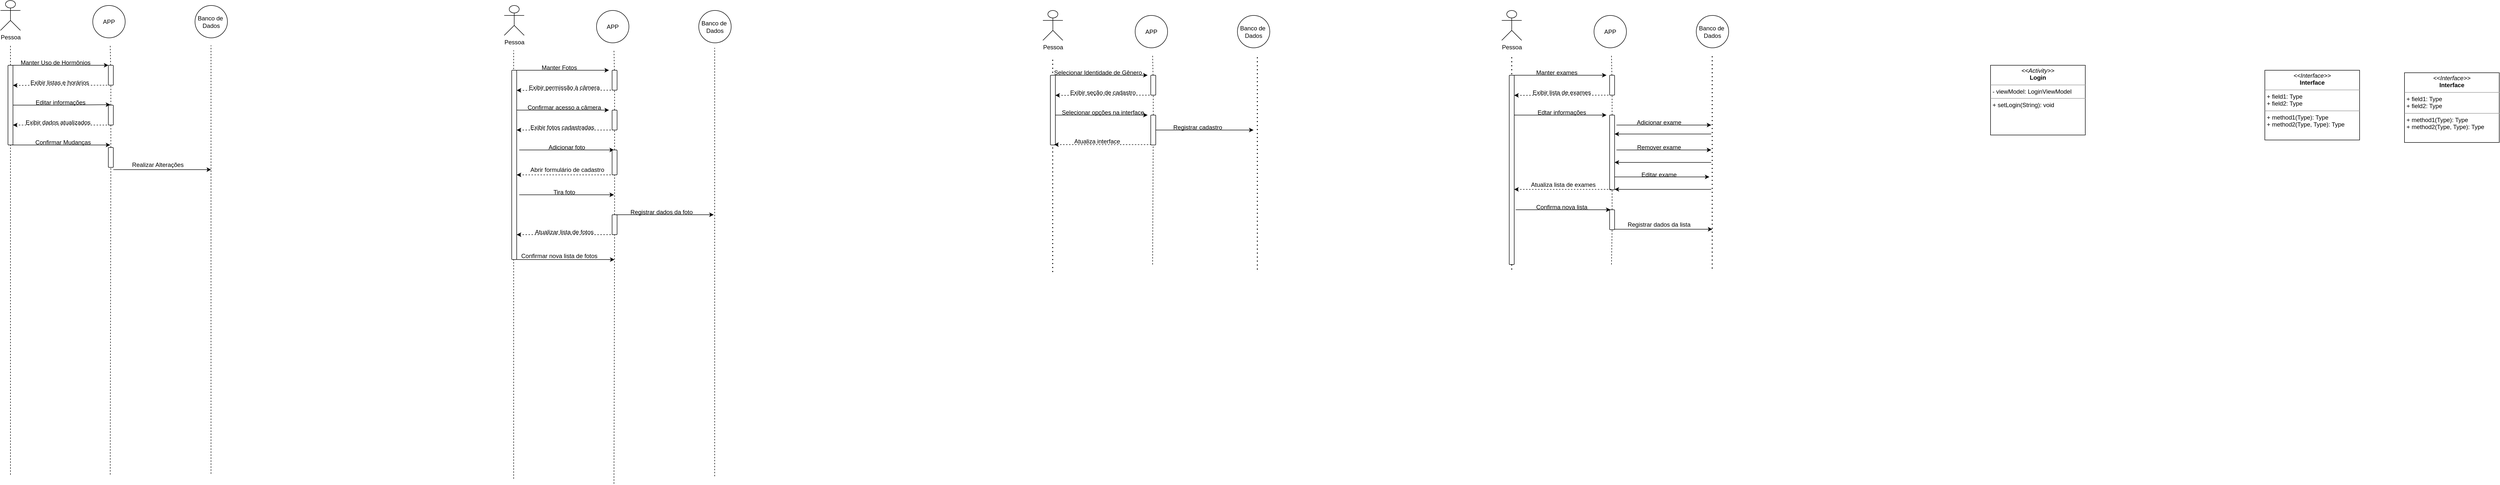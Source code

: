 <mxfile version="21.7.2" type="github">
  <diagram name="Página-1" id="1u-UmRTqGDYkcr2TJV2P">
    <mxGraphModel dx="733" dy="392" grid="1" gridSize="10" guides="1" tooltips="1" connect="1" arrows="1" fold="1" page="1" pageScale="1" pageWidth="827" pageHeight="1169" math="0" shadow="0">
      <root>
        <mxCell id="0" />
        <mxCell id="1" parent="0" />
        <mxCell id="N3yQRkPHNpVTn9U7hS1r-117" value="" style="endArrow=none;dashed=1;html=1;dashPattern=1 3;strokeWidth=2;rounded=0;" parent="1" edge="1">
          <mxGeometry width="50" height="50" relative="1" as="geometry">
            <mxPoint x="3130" y="580" as="sourcePoint" />
            <mxPoint x="3130" y="150" as="targetPoint" />
          </mxGeometry>
        </mxCell>
        <mxCell id="N3yQRkPHNpVTn9U7hS1r-83" value="" style="endArrow=none;dashed=1;html=1;dashPattern=1 3;strokeWidth=2;rounded=0;" parent="1" edge="1">
          <mxGeometry width="50" height="50" relative="1" as="geometry">
            <mxPoint x="2209.62" y="585" as="sourcePoint" />
            <mxPoint x="2209.62" y="155" as="targetPoint" />
          </mxGeometry>
        </mxCell>
        <mxCell id="50nayKnGvWx3A8Aim5Tb-1" value="Pessoa&lt;br&gt;" style="shape=umlActor;verticalLabelPosition=bottom;verticalAlign=top;html=1;outlineConnect=0;" parent="1" vertex="1">
          <mxGeometry x="100" y="40" width="40" height="60" as="geometry" />
        </mxCell>
        <mxCell id="50nayKnGvWx3A8Aim5Tb-2" value="" style="endArrow=none;html=1;rounded=0;dashed=1;" parent="1" source="50nayKnGvWx3A8Aim5Tb-10" edge="1">
          <mxGeometry width="50" height="50" relative="1" as="geometry">
            <mxPoint x="130" y="991.667" as="sourcePoint" />
            <mxPoint x="120" y="130" as="targetPoint" />
          </mxGeometry>
        </mxCell>
        <mxCell id="50nayKnGvWx3A8Aim5Tb-6" value="APP" style="ellipse;whiteSpace=wrap;html=1;aspect=fixed;" parent="1" vertex="1">
          <mxGeometry x="285" y="50" width="65" height="65" as="geometry" />
        </mxCell>
        <mxCell id="50nayKnGvWx3A8Aim5Tb-7" value="" style="endArrow=none;html=1;rounded=0;dashed=1;" parent="1" source="50nayKnGvWx3A8Aim5Tb-17" edge="1">
          <mxGeometry width="50" height="50" relative="1" as="geometry">
            <mxPoint x="320" y="991.667" as="sourcePoint" />
            <mxPoint x="320" y="130" as="targetPoint" />
          </mxGeometry>
        </mxCell>
        <mxCell id="50nayKnGvWx3A8Aim5Tb-8" value="" style="endArrow=classic;html=1;rounded=0;strokeWidth=1;entryX=0;entryY=0;entryDx=0;entryDy=0;" parent="1" target="50nayKnGvWx3A8Aim5Tb-17" edge="1">
          <mxGeometry width="50" height="50" relative="1" as="geometry">
            <mxPoint x="125" y="170" as="sourcePoint" />
            <mxPoint x="310" y="170" as="targetPoint" />
          </mxGeometry>
        </mxCell>
        <mxCell id="50nayKnGvWx3A8Aim5Tb-16" value="" style="edgeStyle=orthogonalEdgeStyle;rounded=0;orthogonalLoop=1;jettySize=auto;html=1;strokeColor=default;strokeWidth=1;exitX=1;exitY=0.5;exitDx=0;exitDy=0;" parent="1" source="50nayKnGvWx3A8Aim5Tb-10" edge="1">
          <mxGeometry relative="1" as="geometry">
            <mxPoint x="110" y="248.95" as="sourcePoint" />
            <mxPoint x="320" y="249" as="targetPoint" />
          </mxGeometry>
        </mxCell>
        <mxCell id="50nayKnGvWx3A8Aim5Tb-9" value="&lt;font style=&quot;font-size: 12px;&quot;&gt;Manter Uso de Hormônios&lt;/font&gt;" style="text;html=1;align=center;verticalAlign=middle;resizable=0;points=[];autosize=1;strokeColor=none;fillColor=none;strokeWidth=2;perimeterSpacing=20;rounded=0;" parent="1" vertex="1">
          <mxGeometry x="130" y="150" width="160" height="30" as="geometry" />
        </mxCell>
        <mxCell id="50nayKnGvWx3A8Aim5Tb-11" value="" style="endArrow=none;html=1;rounded=0;dashed=1;" parent="1" target="50nayKnGvWx3A8Aim5Tb-10" edge="1">
          <mxGeometry width="50" height="50" relative="1" as="geometry">
            <mxPoint x="120" y="250" as="sourcePoint" />
            <mxPoint x="120" y="130" as="targetPoint" />
          </mxGeometry>
        </mxCell>
        <mxCell id="50nayKnGvWx3A8Aim5Tb-10" value="" style="rounded=1;whiteSpace=wrap;html=1;" parent="1" vertex="1">
          <mxGeometry x="115" y="170" width="10" height="160" as="geometry" />
        </mxCell>
        <mxCell id="50nayKnGvWx3A8Aim5Tb-18" value="" style="endArrow=none;html=1;rounded=0;dashed=1;" parent="1" source="NWq00n8EmG-2OFzhJ13h-8" target="50nayKnGvWx3A8Aim5Tb-17" edge="1">
          <mxGeometry width="50" height="50" relative="1" as="geometry">
            <mxPoint x="318.75" y="991.667" as="sourcePoint" />
            <mxPoint x="323.75" y="130" as="targetPoint" />
          </mxGeometry>
        </mxCell>
        <mxCell id="50nayKnGvWx3A8Aim5Tb-17" value="" style="rounded=1;whiteSpace=wrap;html=1;" parent="1" vertex="1">
          <mxGeometry x="316.25" y="170" width="10" height="40" as="geometry" />
        </mxCell>
        <mxCell id="50nayKnGvWx3A8Aim5Tb-20" value="" style="endArrow=classic;html=1;rounded=0;entryX=1.033;entryY=0.856;entryDx=0;entryDy=0;entryPerimeter=0;dashed=1;strokeWidth=1;" parent="1" edge="1">
          <mxGeometry width="50" height="50" relative="1" as="geometry">
            <mxPoint x="320" y="210" as="sourcePoint" />
            <mxPoint x="125.0" y="210.36" as="targetPoint" />
          </mxGeometry>
        </mxCell>
        <mxCell id="50nayKnGvWx3A8Aim5Tb-21" value="&lt;font style=&quot;font-size: 12px;&quot;&gt;Exibir listas e horários&amp;nbsp;&lt;/font&gt;" style="text;html=1;align=center;verticalAlign=middle;resizable=0;points=[];autosize=1;strokeColor=none;fillColor=none;strokeWidth=4;" parent="1" vertex="1">
          <mxGeometry x="150" y="190" width="140" height="30" as="geometry" />
        </mxCell>
        <mxCell id="50nayKnGvWx3A8Aim5Tb-25" value="" style="endArrow=none;html=1;rounded=0;dashed=1;" parent="1" edge="1">
          <mxGeometry width="50" height="50" relative="1" as="geometry">
            <mxPoint x="120" y="992" as="sourcePoint" />
            <mxPoint x="120" y="330" as="targetPoint" />
          </mxGeometry>
        </mxCell>
        <mxCell id="50nayKnGvWx3A8Aim5Tb-26" value="&lt;font style=&quot;font-size: 12px;&quot;&gt;Editar informações&lt;/font&gt;" style="text;html=1;align=center;verticalAlign=middle;resizable=0;points=[];autosize=1;strokeColor=none;fillColor=none;strokeWidth=1;" parent="1" vertex="1">
          <mxGeometry x="160" y="230" width="120" height="30" as="geometry" />
        </mxCell>
        <mxCell id="NWq00n8EmG-2OFzhJ13h-1" value="" style="edgeStyle=orthogonalEdgeStyle;rounded=0;orthogonalLoop=1;jettySize=auto;html=1;strokeColor=default;strokeWidth=1;" parent="1" edge="1">
          <mxGeometry relative="1" as="geometry">
            <mxPoint x="326.25" y="379.47" as="sourcePoint" />
            <mxPoint x="522.25" y="379.47" as="targetPoint" />
          </mxGeometry>
        </mxCell>
        <mxCell id="NWq00n8EmG-2OFzhJ13h-2" value="Realizar Alterações" style="text;html=1;align=center;verticalAlign=middle;resizable=0;points=[];autosize=1;strokeColor=none;fillColor=none;" parent="1" vertex="1">
          <mxGeometry x="350" y="355" width="130" height="30" as="geometry" />
        </mxCell>
        <mxCell id="NWq00n8EmG-2OFzhJ13h-3" value="" style="endArrow=classic;html=1;rounded=0;dashed=1;strokeWidth=1;entryX=1;entryY=0.5;entryDx=0;entryDy=0;" parent="1" edge="1">
          <mxGeometry width="50" height="50" relative="1" as="geometry">
            <mxPoint x="319.67" y="290" as="sourcePoint" />
            <mxPoint x="125" y="290" as="targetPoint" />
          </mxGeometry>
        </mxCell>
        <mxCell id="NWq00n8EmG-2OFzhJ13h-4" value="Exibir dados atualizados" style="text;html=1;align=center;verticalAlign=middle;resizable=0;points=[];autosize=1;strokeColor=none;fillColor=none;" parent="1" vertex="1">
          <mxGeometry x="140" y="270" width="150" height="30" as="geometry" />
        </mxCell>
        <mxCell id="NWq00n8EmG-2OFzhJ13h-5" value="" style="edgeStyle=orthogonalEdgeStyle;rounded=0;orthogonalLoop=1;jettySize=auto;html=1;strokeColor=default;strokeWidth=1;" parent="1" edge="1">
          <mxGeometry relative="1" as="geometry">
            <mxPoint x="120" y="330" as="sourcePoint" />
            <mxPoint x="320" y="330" as="targetPoint" />
          </mxGeometry>
        </mxCell>
        <mxCell id="NWq00n8EmG-2OFzhJ13h-6" value="Confirmar Mudanças" style="text;html=1;align=center;verticalAlign=middle;resizable=0;points=[];autosize=1;strokeColor=none;fillColor=none;" parent="1" vertex="1">
          <mxGeometry x="160" y="310" width="130" height="30" as="geometry" />
        </mxCell>
        <mxCell id="NWq00n8EmG-2OFzhJ13h-9" value="" style="endArrow=none;html=1;rounded=0;dashed=1;" parent="1" source="NWq00n8EmG-2OFzhJ13h-10" target="NWq00n8EmG-2OFzhJ13h-8" edge="1">
          <mxGeometry width="50" height="50" relative="1" as="geometry">
            <mxPoint x="318.75" y="991.667" as="sourcePoint" />
            <mxPoint x="323.75" y="210" as="targetPoint" />
          </mxGeometry>
        </mxCell>
        <mxCell id="NWq00n8EmG-2OFzhJ13h-8" value="" style="rounded=1;whiteSpace=wrap;html=1;" parent="1" vertex="1">
          <mxGeometry x="316.25" y="250" width="10" height="40" as="geometry" />
        </mxCell>
        <mxCell id="NWq00n8EmG-2OFzhJ13h-11" value="" style="endArrow=none;html=1;rounded=0;dashed=1;" parent="1" target="NWq00n8EmG-2OFzhJ13h-10" edge="1">
          <mxGeometry width="50" height="50" relative="1" as="geometry">
            <mxPoint x="320" y="991.667" as="sourcePoint" />
            <mxPoint x="322" y="290" as="targetPoint" />
          </mxGeometry>
        </mxCell>
        <mxCell id="NWq00n8EmG-2OFzhJ13h-10" value="" style="rounded=1;whiteSpace=wrap;html=1;" parent="1" vertex="1">
          <mxGeometry x="316.25" y="335" width="10" height="40" as="geometry" />
        </mxCell>
        <mxCell id="NWq00n8EmG-2OFzhJ13h-12" value="Banco de&amp;nbsp;&lt;br&gt;Dados" style="ellipse;whiteSpace=wrap;html=1;aspect=fixed;" parent="1" vertex="1">
          <mxGeometry x="490" y="50" width="65" height="65" as="geometry" />
        </mxCell>
        <mxCell id="NWq00n8EmG-2OFzhJ13h-13" value="" style="endArrow=none;html=1;rounded=0;dashed=1;" parent="1" edge="1">
          <mxGeometry width="50" height="50" relative="1" as="geometry">
            <mxPoint x="522.08" y="990" as="sourcePoint" />
            <mxPoint x="522.08" y="130" as="targetPoint" />
          </mxGeometry>
        </mxCell>
        <mxCell id="N3yQRkPHNpVTn9U7hS1r-1" value="Pessoa&lt;br&gt;" style="shape=umlActor;verticalLabelPosition=bottom;verticalAlign=top;html=1;outlineConnect=0;" parent="1" vertex="1">
          <mxGeometry x="1110" y="50" width="40" height="60" as="geometry" />
        </mxCell>
        <mxCell id="N3yQRkPHNpVTn9U7hS1r-2" value="" style="endArrow=none;html=1;rounded=0;dashed=1;" parent="1" edge="1">
          <mxGeometry width="50" height="50" relative="1" as="geometry">
            <mxPoint x="1128.89" y="1000" as="sourcePoint" />
            <mxPoint x="1128.89" y="140" as="targetPoint" />
          </mxGeometry>
        </mxCell>
        <mxCell id="N3yQRkPHNpVTn9U7hS1r-3" value="APP" style="ellipse;whiteSpace=wrap;html=1;aspect=fixed;" parent="1" vertex="1">
          <mxGeometry x="1295" y="60" width="65" height="65" as="geometry" />
        </mxCell>
        <mxCell id="N3yQRkPHNpVTn9U7hS1r-4" value="" style="endArrow=none;html=1;rounded=0;dashed=1;" parent="1" source="N3yQRkPHNpVTn9U7hS1r-11" edge="1">
          <mxGeometry width="50" height="50" relative="1" as="geometry">
            <mxPoint x="1330" y="1001.667" as="sourcePoint" />
            <mxPoint x="1330" y="140" as="targetPoint" />
          </mxGeometry>
        </mxCell>
        <mxCell id="N3yQRkPHNpVTn9U7hS1r-5" value="" style="endArrow=classic;html=1;rounded=0;strokeWidth=1;" parent="1" edge="1">
          <mxGeometry width="50" height="50" relative="1" as="geometry">
            <mxPoint x="1135" y="180" as="sourcePoint" />
            <mxPoint x="1320" y="180" as="targetPoint" />
          </mxGeometry>
        </mxCell>
        <mxCell id="N3yQRkPHNpVTn9U7hS1r-6" value="" style="edgeStyle=orthogonalEdgeStyle;rounded=0;orthogonalLoop=1;jettySize=auto;html=1;strokeColor=default;strokeWidth=1;" parent="1" edge="1">
          <mxGeometry relative="1" as="geometry">
            <mxPoint x="1130" y="260" as="sourcePoint" />
            <mxPoint x="1320" y="260" as="targetPoint" />
          </mxGeometry>
        </mxCell>
        <mxCell id="N3yQRkPHNpVTn9U7hS1r-7" value="&lt;font style=&quot;font-size: 12px;&quot;&gt;Manter Fotos&lt;/font&gt;" style="text;html=1;align=center;verticalAlign=middle;resizable=0;points=[];autosize=1;strokeColor=none;fillColor=none;strokeWidth=2;perimeterSpacing=20;rounded=0;" parent="1" vertex="1">
          <mxGeometry x="1175" y="160" width="90" height="30" as="geometry" />
        </mxCell>
        <mxCell id="N3yQRkPHNpVTn9U7hS1r-8" value="" style="endArrow=none;html=1;rounded=0;dashed=1;" parent="1" target="N3yQRkPHNpVTn9U7hS1r-9" edge="1">
          <mxGeometry width="50" height="50" relative="1" as="geometry">
            <mxPoint x="1130.0" y="260" as="sourcePoint" />
            <mxPoint x="1130" y="140" as="targetPoint" />
          </mxGeometry>
        </mxCell>
        <mxCell id="N3yQRkPHNpVTn9U7hS1r-9" value="" style="rounded=1;whiteSpace=wrap;html=1;" parent="1" vertex="1">
          <mxGeometry x="1125" y="180" width="10" height="380" as="geometry" />
        </mxCell>
        <mxCell id="N3yQRkPHNpVTn9U7hS1r-10" value="" style="endArrow=none;html=1;rounded=0;dashed=1;" parent="1" source="N3yQRkPHNpVTn9U7hS1r-24" target="N3yQRkPHNpVTn9U7hS1r-11" edge="1">
          <mxGeometry width="50" height="50" relative="1" as="geometry">
            <mxPoint x="1328.75" y="1001.667" as="sourcePoint" />
            <mxPoint x="1333.75" y="140" as="targetPoint" />
          </mxGeometry>
        </mxCell>
        <mxCell id="N3yQRkPHNpVTn9U7hS1r-11" value="" style="rounded=1;whiteSpace=wrap;html=1;" parent="1" vertex="1">
          <mxGeometry x="1326.25" y="180" width="10" height="40" as="geometry" />
        </mxCell>
        <mxCell id="N3yQRkPHNpVTn9U7hS1r-12" value="" style="endArrow=classic;html=1;rounded=0;entryX=1.033;entryY=0.856;entryDx=0;entryDy=0;entryPerimeter=0;dashed=1;strokeWidth=1;" parent="1" edge="1">
          <mxGeometry width="50" height="50" relative="1" as="geometry">
            <mxPoint x="1330" y="220" as="sourcePoint" />
            <mxPoint x="1135" y="220.36" as="targetPoint" />
          </mxGeometry>
        </mxCell>
        <mxCell id="N3yQRkPHNpVTn9U7hS1r-13" value="&lt;font style=&quot;font-size: 12px;&quot;&gt;Exibir permissão à câmera&lt;/font&gt;" style="text;html=1;align=center;verticalAlign=middle;resizable=0;points=[];autosize=1;strokeColor=none;fillColor=none;strokeWidth=4;" parent="1" vertex="1">
          <mxGeometry x="1145" y="200" width="170" height="30" as="geometry" />
        </mxCell>
        <mxCell id="N3yQRkPHNpVTn9U7hS1r-16" value="&lt;font style=&quot;font-size: 12px;&quot;&gt;Confirmar acesso a câmera&lt;/font&gt;" style="text;html=1;align=center;verticalAlign=middle;resizable=0;points=[];autosize=1;strokeColor=none;fillColor=none;strokeWidth=1;" parent="1" vertex="1">
          <mxGeometry x="1145" y="240" width="170" height="30" as="geometry" />
        </mxCell>
        <mxCell id="N3yQRkPHNpVTn9U7hS1r-17" value="" style="edgeStyle=orthogonalEdgeStyle;rounded=0;orthogonalLoop=1;jettySize=auto;html=1;strokeColor=default;strokeWidth=1;" parent="1" edge="1">
          <mxGeometry relative="1" as="geometry">
            <mxPoint x="1334" y="470" as="sourcePoint" />
            <mxPoint x="1530" y="470" as="targetPoint" />
          </mxGeometry>
        </mxCell>
        <mxCell id="N3yQRkPHNpVTn9U7hS1r-18" value="Registrar dados da foto" style="text;html=1;align=center;verticalAlign=middle;resizable=0;points=[];autosize=1;strokeColor=none;fillColor=none;" parent="1" vertex="1">
          <mxGeometry x="1350" y="450" width="150" height="30" as="geometry" />
        </mxCell>
        <mxCell id="N3yQRkPHNpVTn9U7hS1r-19" value="" style="endArrow=classic;html=1;rounded=0;dashed=1;strokeWidth=1;entryX=1;entryY=0.5;entryDx=0;entryDy=0;" parent="1" edge="1">
          <mxGeometry width="50" height="50" relative="1" as="geometry">
            <mxPoint x="1329.67" y="300" as="sourcePoint" />
            <mxPoint x="1135.0" y="300" as="targetPoint" />
          </mxGeometry>
        </mxCell>
        <mxCell id="N3yQRkPHNpVTn9U7hS1r-20" value="Exibir fotos cadastradas" style="text;html=1;align=center;verticalAlign=middle;resizable=0;points=[];autosize=1;strokeColor=none;fillColor=none;" parent="1" vertex="1">
          <mxGeometry x="1151" y="280" width="150" height="30" as="geometry" />
        </mxCell>
        <mxCell id="N3yQRkPHNpVTn9U7hS1r-21" value="" style="edgeStyle=orthogonalEdgeStyle;rounded=0;orthogonalLoop=1;jettySize=auto;html=1;strokeColor=default;strokeWidth=1;" parent="1" edge="1">
          <mxGeometry relative="1" as="geometry">
            <mxPoint x="1140" y="340" as="sourcePoint" />
            <mxPoint x="1330" y="340" as="targetPoint" />
          </mxGeometry>
        </mxCell>
        <mxCell id="N3yQRkPHNpVTn9U7hS1r-22" value="Adicionar foto" style="text;html=1;align=center;verticalAlign=middle;resizable=0;points=[];autosize=1;strokeColor=none;fillColor=none;" parent="1" vertex="1">
          <mxGeometry x="1185" y="320" width="100" height="30" as="geometry" />
        </mxCell>
        <mxCell id="N3yQRkPHNpVTn9U7hS1r-23" value="" style="endArrow=none;html=1;rounded=0;dashed=1;" parent="1" source="N3yQRkPHNpVTn9U7hS1r-42" target="N3yQRkPHNpVTn9U7hS1r-24" edge="1">
          <mxGeometry width="50" height="50" relative="1" as="geometry">
            <mxPoint x="1328.75" y="1001.667" as="sourcePoint" />
            <mxPoint x="1333.75" y="220" as="targetPoint" />
          </mxGeometry>
        </mxCell>
        <mxCell id="N3yQRkPHNpVTn9U7hS1r-24" value="" style="rounded=1;whiteSpace=wrap;html=1;" parent="1" vertex="1">
          <mxGeometry x="1326.25" y="260" width="10" height="40" as="geometry" />
        </mxCell>
        <mxCell id="N3yQRkPHNpVTn9U7hS1r-25" value="" style="endArrow=none;html=1;rounded=0;dashed=1;" parent="1" target="N3yQRkPHNpVTn9U7hS1r-26" edge="1">
          <mxGeometry width="50" height="50" relative="1" as="geometry">
            <mxPoint x="1330" y="1010" as="sourcePoint" />
            <mxPoint x="1422" y="300" as="targetPoint" />
          </mxGeometry>
        </mxCell>
        <mxCell id="N3yQRkPHNpVTn9U7hS1r-26" value="" style="rounded=1;whiteSpace=wrap;html=1;" parent="1" vertex="1">
          <mxGeometry x="1326.25" y="470" width="10" height="40" as="geometry" />
        </mxCell>
        <mxCell id="N3yQRkPHNpVTn9U7hS1r-27" value="Banco de&amp;nbsp;&lt;br&gt;Dados" style="ellipse;whiteSpace=wrap;html=1;aspect=fixed;" parent="1" vertex="1">
          <mxGeometry x="1500" y="60" width="65" height="65" as="geometry" />
        </mxCell>
        <mxCell id="N3yQRkPHNpVTn9U7hS1r-28" value="" style="endArrow=none;html=1;rounded=0;dashed=1;" parent="1" edge="1">
          <mxGeometry width="50" height="50" relative="1" as="geometry">
            <mxPoint x="1531.94" y="995" as="sourcePoint" />
            <mxPoint x="1531.94" y="135" as="targetPoint" />
          </mxGeometry>
        </mxCell>
        <mxCell id="N3yQRkPHNpVTn9U7hS1r-29" value="" style="endArrow=classic;html=1;rounded=0;dashed=1;strokeWidth=1;entryX=1;entryY=0.5;entryDx=0;entryDy=0;" parent="1" edge="1">
          <mxGeometry width="50" height="50" relative="1" as="geometry">
            <mxPoint x="1329.67" y="390" as="sourcePoint" />
            <mxPoint x="1135" y="390" as="targetPoint" />
          </mxGeometry>
        </mxCell>
        <mxCell id="N3yQRkPHNpVTn9U7hS1r-30" value="Abrir formulário de cadastro" style="text;html=1;align=center;verticalAlign=middle;resizable=0;points=[];autosize=1;strokeColor=none;fillColor=none;" parent="1" vertex="1">
          <mxGeometry x="1151.25" y="365" width="170" height="30" as="geometry" />
        </mxCell>
        <mxCell id="N3yQRkPHNpVTn9U7hS1r-32" value="" style="edgeStyle=orthogonalEdgeStyle;rounded=0;orthogonalLoop=1;jettySize=auto;html=1;strokeColor=default;strokeWidth=1;" parent="1" edge="1">
          <mxGeometry relative="1" as="geometry">
            <mxPoint x="1140" y="430" as="sourcePoint" />
            <mxPoint x="1330" y="430" as="targetPoint" />
          </mxGeometry>
        </mxCell>
        <mxCell id="N3yQRkPHNpVTn9U7hS1r-33" value="Tira foto" style="text;html=1;align=center;verticalAlign=middle;resizable=0;points=[];autosize=1;strokeColor=none;fillColor=none;" parent="1" vertex="1">
          <mxGeometry x="1195" y="410" width="70" height="30" as="geometry" />
        </mxCell>
        <mxCell id="N3yQRkPHNpVTn9U7hS1r-35" value="" style="endArrow=classic;html=1;rounded=0;dashed=1;strokeWidth=1;entryX=1;entryY=0.5;entryDx=0;entryDy=0;" parent="1" edge="1">
          <mxGeometry width="50" height="50" relative="1" as="geometry">
            <mxPoint x="1329.67" y="510" as="sourcePoint" />
            <mxPoint x="1135" y="510" as="targetPoint" />
          </mxGeometry>
        </mxCell>
        <mxCell id="N3yQRkPHNpVTn9U7hS1r-38" value="" style="edgeStyle=orthogonalEdgeStyle;rounded=0;orthogonalLoop=1;jettySize=auto;html=1;strokeColor=default;strokeWidth=1;" parent="1" edge="1">
          <mxGeometry relative="1" as="geometry">
            <mxPoint x="1135" y="560" as="sourcePoint" />
            <mxPoint x="1331" y="560" as="targetPoint" />
          </mxGeometry>
        </mxCell>
        <mxCell id="N3yQRkPHNpVTn9U7hS1r-39" value="Atualizar lista de fotos" style="text;html=1;align=center;verticalAlign=middle;resizable=0;points=[];autosize=1;strokeColor=none;fillColor=none;" parent="1" vertex="1">
          <mxGeometry x="1160" y="490" width="140" height="30" as="geometry" />
        </mxCell>
        <mxCell id="N3yQRkPHNpVTn9U7hS1r-40" value="Confirmar nova lista de fotos" style="text;html=1;align=center;verticalAlign=middle;resizable=0;points=[];autosize=1;strokeColor=none;fillColor=none;" parent="1" vertex="1">
          <mxGeometry x="1130" y="538" width="180" height="30" as="geometry" />
        </mxCell>
        <mxCell id="N3yQRkPHNpVTn9U7hS1r-44" value="" style="endArrow=none;html=1;rounded=0;dashed=1;" parent="1" source="N3yQRkPHNpVTn9U7hS1r-26" target="N3yQRkPHNpVTn9U7hS1r-42" edge="1">
          <mxGeometry width="50" height="50" relative="1" as="geometry">
            <mxPoint x="1331" y="470" as="sourcePoint" />
            <mxPoint x="1331" y="300" as="targetPoint" />
          </mxGeometry>
        </mxCell>
        <mxCell id="N3yQRkPHNpVTn9U7hS1r-42" value="" style="rounded=1;whiteSpace=wrap;html=1;" parent="1" vertex="1">
          <mxGeometry x="1326.25" y="340" width="10" height="50" as="geometry" />
        </mxCell>
        <mxCell id="N3yQRkPHNpVTn9U7hS1r-47" value="Pessoa&lt;br&gt;" style="shape=umlActor;verticalLabelPosition=bottom;verticalAlign=top;html=1;outlineConnect=0;" parent="1" vertex="1">
          <mxGeometry x="2190" y="60" width="40" height="60" as="geometry" />
        </mxCell>
        <mxCell id="N3yQRkPHNpVTn9U7hS1r-48" value="APP" style="ellipse;whiteSpace=wrap;html=1;aspect=fixed;" parent="1" vertex="1">
          <mxGeometry x="2375" y="70" width="65" height="65" as="geometry" />
        </mxCell>
        <mxCell id="N3yQRkPHNpVTn9U7hS1r-49" value="" style="endArrow=none;html=1;rounded=0;dashed=1;" parent="1" source="N3yQRkPHNpVTn9U7hS1r-56" edge="1">
          <mxGeometry width="50" height="50" relative="1" as="geometry">
            <mxPoint x="2410" y="1011.667" as="sourcePoint" />
            <mxPoint x="2410" y="150" as="targetPoint" />
          </mxGeometry>
        </mxCell>
        <mxCell id="N3yQRkPHNpVTn9U7hS1r-50" value="" style="endArrow=classic;html=1;rounded=0;strokeWidth=1;" parent="1" edge="1">
          <mxGeometry width="50" height="50" relative="1" as="geometry">
            <mxPoint x="2215" y="190" as="sourcePoint" />
            <mxPoint x="2400" y="190" as="targetPoint" />
          </mxGeometry>
        </mxCell>
        <mxCell id="N3yQRkPHNpVTn9U7hS1r-51" value="" style="edgeStyle=orthogonalEdgeStyle;rounded=0;orthogonalLoop=1;jettySize=auto;html=1;strokeColor=default;strokeWidth=1;" parent="1" edge="1">
          <mxGeometry relative="1" as="geometry">
            <mxPoint x="2210" y="270" as="sourcePoint" />
            <mxPoint x="2400" y="270" as="targetPoint" />
          </mxGeometry>
        </mxCell>
        <mxCell id="N3yQRkPHNpVTn9U7hS1r-52" value=" Selecionar Identidade de Gênero" style="text;html=1;align=center;verticalAlign=middle;resizable=0;points=[];autosize=1;strokeColor=none;fillColor=none;strokeWidth=2;perimeterSpacing=20;rounded=0;" parent="1" vertex="1">
          <mxGeometry x="2200" y="170" width="200" height="30" as="geometry" />
        </mxCell>
        <mxCell id="N3yQRkPHNpVTn9U7hS1r-53" value="" style="endArrow=none;html=1;rounded=0;dashed=1;" parent="1" target="N3yQRkPHNpVTn9U7hS1r-54" edge="1">
          <mxGeometry width="50" height="50" relative="1" as="geometry">
            <mxPoint x="2210" y="270" as="sourcePoint" />
            <mxPoint x="2210" y="150" as="targetPoint" />
          </mxGeometry>
        </mxCell>
        <mxCell id="N3yQRkPHNpVTn9U7hS1r-54" value="" style="rounded=1;whiteSpace=wrap;html=1;" parent="1" vertex="1">
          <mxGeometry x="2205" y="190" width="10" height="140" as="geometry" />
        </mxCell>
        <mxCell id="N3yQRkPHNpVTn9U7hS1r-55" value="" style="endArrow=none;html=1;rounded=0;dashed=1;" parent="1" source="N3yQRkPHNpVTn9U7hS1r-67" target="N3yQRkPHNpVTn9U7hS1r-56" edge="1">
          <mxGeometry width="50" height="50" relative="1" as="geometry">
            <mxPoint x="2408.75" y="1011.667" as="sourcePoint" />
            <mxPoint x="2413.75" y="150" as="targetPoint" />
          </mxGeometry>
        </mxCell>
        <mxCell id="N3yQRkPHNpVTn9U7hS1r-56" value="" style="rounded=1;whiteSpace=wrap;html=1;" parent="1" vertex="1">
          <mxGeometry x="2406.25" y="190" width="10" height="40" as="geometry" />
        </mxCell>
        <mxCell id="N3yQRkPHNpVTn9U7hS1r-57" value="" style="endArrow=classic;html=1;rounded=0;entryX=1.033;entryY=0.856;entryDx=0;entryDy=0;entryPerimeter=0;dashed=1;strokeWidth=1;" parent="1" edge="1">
          <mxGeometry width="50" height="50" relative="1" as="geometry">
            <mxPoint x="2410" y="230" as="sourcePoint" />
            <mxPoint x="2215" y="230.36" as="targetPoint" />
          </mxGeometry>
        </mxCell>
        <mxCell id="N3yQRkPHNpVTn9U7hS1r-58" value="&lt;font style=&quot;font-size: 12px;&quot;&gt;Exibir seção de cadastro&lt;/font&gt;" style="text;html=1;align=center;verticalAlign=middle;resizable=0;points=[];autosize=1;strokeColor=none;fillColor=none;strokeWidth=4;" parent="1" vertex="1">
          <mxGeometry x="2235" y="210" width="150" height="30" as="geometry" />
        </mxCell>
        <mxCell id="N3yQRkPHNpVTn9U7hS1r-59" value="&lt;font style=&quot;font-size: 12px;&quot;&gt;Selecionar opções na interface&lt;/font&gt;" style="text;html=1;align=center;verticalAlign=middle;resizable=0;points=[];autosize=1;strokeColor=none;fillColor=none;strokeWidth=1;" parent="1" vertex="1">
          <mxGeometry x="2215" y="250" width="190" height="30" as="geometry" />
        </mxCell>
        <mxCell id="N3yQRkPHNpVTn9U7hS1r-60" value="" style="edgeStyle=orthogonalEdgeStyle;rounded=0;orthogonalLoop=1;jettySize=auto;html=1;strokeColor=default;strokeWidth=1;" parent="1" edge="1">
          <mxGeometry relative="1" as="geometry">
            <mxPoint x="2416.25" y="300" as="sourcePoint" />
            <mxPoint x="2612.25" y="300" as="targetPoint" />
          </mxGeometry>
        </mxCell>
        <mxCell id="N3yQRkPHNpVTn9U7hS1r-61" value="Registrar cadastro" style="text;html=1;align=center;verticalAlign=middle;resizable=0;points=[];autosize=1;strokeColor=none;fillColor=none;" parent="1" vertex="1">
          <mxGeometry x="2440" y="280" width="120" height="30" as="geometry" />
        </mxCell>
        <mxCell id="N3yQRkPHNpVTn9U7hS1r-62" value="" style="endArrow=classic;html=1;rounded=0;dashed=1;strokeWidth=1;entryX=1;entryY=0.5;entryDx=0;entryDy=0;" parent="1" edge="1">
          <mxGeometry width="50" height="50" relative="1" as="geometry">
            <mxPoint x="2407.33" y="329.23" as="sourcePoint" />
            <mxPoint x="2212.66" y="329.23" as="targetPoint" />
          </mxGeometry>
        </mxCell>
        <mxCell id="N3yQRkPHNpVTn9U7hS1r-66" value="" style="endArrow=none;html=1;rounded=0;dashed=1;" parent="1" target="N3yQRkPHNpVTn9U7hS1r-67" edge="1">
          <mxGeometry width="50" height="50" relative="1" as="geometry">
            <mxPoint x="2410" y="570" as="sourcePoint" />
            <mxPoint x="2413.75" y="230" as="targetPoint" />
          </mxGeometry>
        </mxCell>
        <mxCell id="N3yQRkPHNpVTn9U7hS1r-67" value="" style="rounded=1;whiteSpace=wrap;html=1;" parent="1" vertex="1">
          <mxGeometry x="2406.25" y="270" width="10" height="60" as="geometry" />
        </mxCell>
        <mxCell id="N3yQRkPHNpVTn9U7hS1r-69" value="Banco de&amp;nbsp;&lt;br&gt;Dados" style="ellipse;whiteSpace=wrap;html=1;aspect=fixed;" parent="1" vertex="1">
          <mxGeometry x="2580" y="70" width="65" height="65" as="geometry" />
        </mxCell>
        <mxCell id="N3yQRkPHNpVTn9U7hS1r-80" value="" style="endArrow=none;dashed=1;html=1;dashPattern=1 3;strokeWidth=2;rounded=0;" parent="1" edge="1">
          <mxGeometry width="50" height="50" relative="1" as="geometry">
            <mxPoint x="2620" y="580" as="sourcePoint" />
            <mxPoint x="2620" y="150" as="targetPoint" />
          </mxGeometry>
        </mxCell>
        <mxCell id="N3yQRkPHNpVTn9U7hS1r-82" value="Atualiza interface&amp;nbsp;" style="text;html=1;align=center;verticalAlign=middle;resizable=0;points=[];autosize=1;strokeColor=none;fillColor=none;" parent="1" vertex="1">
          <mxGeometry x="2240" y="308" width="120" height="30" as="geometry" />
        </mxCell>
        <mxCell id="N3yQRkPHNpVTn9U7hS1r-84" value="Pessoa&lt;br&gt;" style="shape=umlActor;verticalLabelPosition=bottom;verticalAlign=top;html=1;outlineConnect=0;" parent="1" vertex="1">
          <mxGeometry x="3110" y="60" width="40" height="60" as="geometry" />
        </mxCell>
        <mxCell id="N3yQRkPHNpVTn9U7hS1r-85" value="APP" style="ellipse;whiteSpace=wrap;html=1;aspect=fixed;" parent="1" vertex="1">
          <mxGeometry x="3295" y="70" width="65" height="65" as="geometry" />
        </mxCell>
        <mxCell id="N3yQRkPHNpVTn9U7hS1r-86" value="" style="endArrow=none;html=1;rounded=0;dashed=1;" parent="1" source="N3yQRkPHNpVTn9U7hS1r-93" edge="1">
          <mxGeometry width="50" height="50" relative="1" as="geometry">
            <mxPoint x="3330" y="1011.667" as="sourcePoint" />
            <mxPoint x="3330" y="150" as="targetPoint" />
          </mxGeometry>
        </mxCell>
        <mxCell id="N3yQRkPHNpVTn9U7hS1r-87" value="" style="endArrow=classic;html=1;rounded=0;strokeWidth=1;" parent="1" edge="1">
          <mxGeometry width="50" height="50" relative="1" as="geometry">
            <mxPoint x="3135" y="190" as="sourcePoint" />
            <mxPoint x="3320" y="190" as="targetPoint" />
          </mxGeometry>
        </mxCell>
        <mxCell id="N3yQRkPHNpVTn9U7hS1r-88" value="" style="edgeStyle=orthogonalEdgeStyle;rounded=0;orthogonalLoop=1;jettySize=auto;html=1;strokeColor=default;strokeWidth=1;" parent="1" edge="1">
          <mxGeometry relative="1" as="geometry">
            <mxPoint x="3130" y="270" as="sourcePoint" />
            <mxPoint x="3320" y="270" as="targetPoint" />
          </mxGeometry>
        </mxCell>
        <mxCell id="N3yQRkPHNpVTn9U7hS1r-89" value="&lt;font style=&quot;font-size: 12px;&quot;&gt;Manter exames&lt;/font&gt;" style="text;html=1;align=center;verticalAlign=middle;resizable=0;points=[];autosize=1;strokeColor=none;fillColor=none;strokeWidth=2;perimeterSpacing=20;rounded=0;" parent="1" vertex="1">
          <mxGeometry x="3165" y="170" width="110" height="30" as="geometry" />
        </mxCell>
        <mxCell id="N3yQRkPHNpVTn9U7hS1r-90" value="" style="endArrow=none;html=1;rounded=0;dashed=1;" parent="1" target="N3yQRkPHNpVTn9U7hS1r-91" edge="1">
          <mxGeometry width="50" height="50" relative="1" as="geometry">
            <mxPoint x="3130" y="270" as="sourcePoint" />
            <mxPoint x="3130" y="150" as="targetPoint" />
          </mxGeometry>
        </mxCell>
        <mxCell id="N3yQRkPHNpVTn9U7hS1r-91" value="" style="rounded=1;whiteSpace=wrap;html=1;" parent="1" vertex="1">
          <mxGeometry x="3125" y="190" width="10" height="380" as="geometry" />
        </mxCell>
        <mxCell id="N3yQRkPHNpVTn9U7hS1r-92" value="" style="endArrow=none;html=1;rounded=0;dashed=1;" parent="1" source="N3yQRkPHNpVTn9U7hS1r-104" target="N3yQRkPHNpVTn9U7hS1r-93" edge="1">
          <mxGeometry width="50" height="50" relative="1" as="geometry">
            <mxPoint x="3328.75" y="1011.667" as="sourcePoint" />
            <mxPoint x="3333.75" y="150" as="targetPoint" />
          </mxGeometry>
        </mxCell>
        <mxCell id="N3yQRkPHNpVTn9U7hS1r-93" value="" style="rounded=1;whiteSpace=wrap;html=1;" parent="1" vertex="1">
          <mxGeometry x="3326.25" y="190" width="10" height="40" as="geometry" />
        </mxCell>
        <mxCell id="N3yQRkPHNpVTn9U7hS1r-94" value="" style="endArrow=classic;html=1;rounded=0;entryX=1.033;entryY=0.856;entryDx=0;entryDy=0;entryPerimeter=0;dashed=1;strokeWidth=1;" parent="1" edge="1">
          <mxGeometry width="50" height="50" relative="1" as="geometry">
            <mxPoint x="3330" y="230" as="sourcePoint" />
            <mxPoint x="3135" y="230.36" as="targetPoint" />
          </mxGeometry>
        </mxCell>
        <mxCell id="N3yQRkPHNpVTn9U7hS1r-95" value="&lt;font style=&quot;font-size: 12px;&quot;&gt;Exibir lista de exames&lt;/font&gt;" style="text;html=1;align=center;verticalAlign=middle;resizable=0;points=[];autosize=1;strokeColor=none;fillColor=none;strokeWidth=4;" parent="1" vertex="1">
          <mxGeometry x="3160" y="210" width="140" height="30" as="geometry" />
        </mxCell>
        <mxCell id="N3yQRkPHNpVTn9U7hS1r-96" value="&lt;font style=&quot;font-size: 12px;&quot;&gt;Edtar informações&lt;/font&gt;" style="text;html=1;align=center;verticalAlign=middle;resizable=0;points=[];autosize=1;strokeColor=none;fillColor=none;strokeWidth=1;" parent="1" vertex="1">
          <mxGeometry x="3170" y="250" width="120" height="30" as="geometry" />
        </mxCell>
        <mxCell id="N3yQRkPHNpVTn9U7hS1r-97" value="" style="edgeStyle=orthogonalEdgeStyle;rounded=0;orthogonalLoop=1;jettySize=auto;html=1;strokeColor=default;strokeWidth=1;" parent="1" edge="1">
          <mxGeometry relative="1" as="geometry">
            <mxPoint x="3336.25" y="499.13" as="sourcePoint" />
            <mxPoint x="3532.25" y="499.13" as="targetPoint" />
          </mxGeometry>
        </mxCell>
        <mxCell id="N3yQRkPHNpVTn9U7hS1r-98" value="Registrar dados da lista" style="text;html=1;align=center;verticalAlign=middle;resizable=0;points=[];autosize=1;strokeColor=none;fillColor=none;" parent="1" vertex="1">
          <mxGeometry x="3350" y="475" width="150" height="30" as="geometry" />
        </mxCell>
        <mxCell id="N3yQRkPHNpVTn9U7hS1r-103" value="" style="endArrow=none;html=1;rounded=0;dashed=1;" parent="1" target="N3yQRkPHNpVTn9U7hS1r-104" edge="1">
          <mxGeometry width="50" height="50" relative="1" as="geometry">
            <mxPoint x="3331.25" y="420" as="sourcePoint" />
            <mxPoint x="3333.75" y="230" as="targetPoint" />
          </mxGeometry>
        </mxCell>
        <mxCell id="N3yQRkPHNpVTn9U7hS1r-104" value="" style="rounded=1;whiteSpace=wrap;html=1;" parent="1" vertex="1">
          <mxGeometry x="3326.25" y="270" width="10" height="150" as="geometry" />
        </mxCell>
        <mxCell id="N3yQRkPHNpVTn9U7hS1r-106" value="Banco de&amp;nbsp;&lt;br&gt;Dados" style="ellipse;whiteSpace=wrap;html=1;aspect=fixed;" parent="1" vertex="1">
          <mxGeometry x="3500" y="70" width="65" height="65" as="geometry" />
        </mxCell>
        <mxCell id="N3yQRkPHNpVTn9U7hS1r-107" value="" style="endArrow=classic;html=1;rounded=0;dashed=1;strokeWidth=1;entryX=1;entryY=0.5;entryDx=0;entryDy=0;" parent="1" edge="1">
          <mxGeometry width="50" height="50" relative="1" as="geometry">
            <mxPoint x="3329.67" y="419.13" as="sourcePoint" />
            <mxPoint x="3135" y="419.13" as="targetPoint" />
          </mxGeometry>
        </mxCell>
        <mxCell id="N3yQRkPHNpVTn9U7hS1r-109" value="" style="edgeStyle=orthogonalEdgeStyle;rounded=0;orthogonalLoop=1;jettySize=auto;html=1;strokeColor=default;strokeWidth=1;" parent="1" edge="1">
          <mxGeometry relative="1" as="geometry">
            <mxPoint x="3138" y="460" as="sourcePoint" />
            <mxPoint x="3328" y="460" as="targetPoint" />
          </mxGeometry>
        </mxCell>
        <mxCell id="N3yQRkPHNpVTn9U7hS1r-110" value="Confirma nova lista" style="text;html=1;align=center;verticalAlign=middle;resizable=0;points=[];autosize=1;strokeColor=none;fillColor=none;" parent="1" vertex="1">
          <mxGeometry x="3165" y="440" width="130" height="30" as="geometry" />
        </mxCell>
        <mxCell id="N3yQRkPHNpVTn9U7hS1r-115" value="" style="endArrow=none;html=1;rounded=0;dashed=1;entryX=0.5;entryY=1;entryDx=0;entryDy=0;" parent="1" source="N3yQRkPHNpVTn9U7hS1r-105" target="N3yQRkPHNpVTn9U7hS1r-104" edge="1">
          <mxGeometry width="50" height="50" relative="1" as="geometry">
            <mxPoint x="3330" y="570" as="sourcePoint" />
            <mxPoint x="3331" y="470" as="targetPoint" />
          </mxGeometry>
        </mxCell>
        <mxCell id="N3yQRkPHNpVTn9U7hS1r-118" value="" style="endArrow=none;dashed=1;html=1;dashPattern=1 3;strokeWidth=2;rounded=0;" parent="1" edge="1">
          <mxGeometry width="50" height="50" relative="1" as="geometry">
            <mxPoint x="3531.97" y="578" as="sourcePoint" />
            <mxPoint x="3531.97" y="148" as="targetPoint" />
          </mxGeometry>
        </mxCell>
        <mxCell id="N3yQRkPHNpVTn9U7hS1r-119" value="" style="edgeStyle=orthogonalEdgeStyle;rounded=0;orthogonalLoop=1;jettySize=auto;html=1;strokeColor=default;strokeWidth=1;" parent="1" edge="1">
          <mxGeometry relative="1" as="geometry">
            <mxPoint x="3340" y="290" as="sourcePoint" />
            <mxPoint x="3530" y="290" as="targetPoint" />
          </mxGeometry>
        </mxCell>
        <mxCell id="N3yQRkPHNpVTn9U7hS1r-120" value="Adicionar exame" style="text;html=1;align=center;verticalAlign=middle;resizable=0;points=[];autosize=1;strokeColor=none;fillColor=none;" parent="1" vertex="1">
          <mxGeometry x="3370" y="270" width="110" height="30" as="geometry" />
        </mxCell>
        <mxCell id="N3yQRkPHNpVTn9U7hS1r-121" value="" style="endArrow=classic;html=1;rounded=0;" parent="1" edge="1">
          <mxGeometry width="50" height="50" relative="1" as="geometry">
            <mxPoint x="3530" y="308" as="sourcePoint" />
            <mxPoint x="3336.25" y="308" as="targetPoint" />
          </mxGeometry>
        </mxCell>
        <mxCell id="N3yQRkPHNpVTn9U7hS1r-123" value="" style="edgeStyle=orthogonalEdgeStyle;rounded=0;orthogonalLoop=1;jettySize=auto;html=1;strokeColor=default;strokeWidth=1;" parent="1" edge="1">
          <mxGeometry relative="1" as="geometry">
            <mxPoint x="3340" y="340" as="sourcePoint" />
            <mxPoint x="3530" y="340" as="targetPoint" />
          </mxGeometry>
        </mxCell>
        <mxCell id="N3yQRkPHNpVTn9U7hS1r-124" value="" style="endArrow=classic;html=1;rounded=0;" parent="1" edge="1">
          <mxGeometry width="50" height="50" relative="1" as="geometry">
            <mxPoint x="3530" y="365" as="sourcePoint" />
            <mxPoint x="3336.25" y="365" as="targetPoint" />
          </mxGeometry>
        </mxCell>
        <mxCell id="N3yQRkPHNpVTn9U7hS1r-125" value="" style="edgeStyle=orthogonalEdgeStyle;rounded=0;orthogonalLoop=1;jettySize=auto;html=1;strokeColor=default;strokeWidth=1;" parent="1" edge="1">
          <mxGeometry relative="1" as="geometry">
            <mxPoint x="3336.25" y="394.13" as="sourcePoint" />
            <mxPoint x="3526.25" y="394.13" as="targetPoint" />
          </mxGeometry>
        </mxCell>
        <mxCell id="N3yQRkPHNpVTn9U7hS1r-126" value="Remover exame" style="text;html=1;align=center;verticalAlign=middle;resizable=0;points=[];autosize=1;strokeColor=none;fillColor=none;" parent="1" vertex="1">
          <mxGeometry x="3370" y="320" width="110" height="30" as="geometry" />
        </mxCell>
        <mxCell id="N3yQRkPHNpVTn9U7hS1r-127" value="Editar exame" style="text;html=1;align=center;verticalAlign=middle;resizable=0;points=[];autosize=1;strokeColor=none;fillColor=none;" parent="1" vertex="1">
          <mxGeometry x="3380" y="375" width="90" height="30" as="geometry" />
        </mxCell>
        <mxCell id="N3yQRkPHNpVTn9U7hS1r-128" value="" style="endArrow=classic;html=1;rounded=0;" parent="1" edge="1">
          <mxGeometry width="50" height="50" relative="1" as="geometry">
            <mxPoint x="3530" y="419.13" as="sourcePoint" />
            <mxPoint x="3336.25" y="419.13" as="targetPoint" />
          </mxGeometry>
        </mxCell>
        <mxCell id="N3yQRkPHNpVTn9U7hS1r-129" value="Atualiza lista de exames" style="text;html=1;align=center;verticalAlign=middle;resizable=0;points=[];autosize=1;strokeColor=none;fillColor=none;" parent="1" vertex="1">
          <mxGeometry x="3158" y="395" width="150" height="30" as="geometry" />
        </mxCell>
        <mxCell id="N3yQRkPHNpVTn9U7hS1r-134" value="" style="endArrow=none;html=1;rounded=0;dashed=1;entryX=0.5;entryY=1;entryDx=0;entryDy=0;" parent="1" target="N3yQRkPHNpVTn9U7hS1r-105" edge="1">
          <mxGeometry width="50" height="50" relative="1" as="geometry">
            <mxPoint x="3330" y="570" as="sourcePoint" />
            <mxPoint x="3331" y="420" as="targetPoint" />
          </mxGeometry>
        </mxCell>
        <mxCell id="N3yQRkPHNpVTn9U7hS1r-105" value="" style="rounded=1;whiteSpace=wrap;html=1;" parent="1" vertex="1">
          <mxGeometry x="3326.25" y="460" width="10" height="40" as="geometry" />
        </mxCell>
        <mxCell id="gRk0aP0DZzsUn8XeVLPS-3" value="&lt;p style=&quot;margin:0px;margin-top:4px;text-align:center;&quot;&gt;&lt;i&gt;&amp;lt;&amp;lt;Activity&amp;gt;&amp;gt;&lt;/i&gt;&lt;br&gt;&lt;b&gt;Login&lt;/b&gt;&lt;/p&gt;&lt;hr size=&quot;1&quot;&gt;&lt;p style=&quot;margin:0px;margin-left:4px;&quot;&gt;- viewModel: LoginViewModel&lt;/p&gt;&lt;hr size=&quot;1&quot;&gt;&lt;p style=&quot;margin:0px;margin-left:4px;&quot;&gt;+ setLogin(String): void&lt;/p&gt;" style="verticalAlign=top;align=left;overflow=fill;fontSize=12;fontFamily=Helvetica;html=1;whiteSpace=wrap;" vertex="1" parent="1">
          <mxGeometry x="4090" y="170" width="190" height="140" as="geometry" />
        </mxCell>
        <mxCell id="gRk0aP0DZzsUn8XeVLPS-4" value="&lt;p style=&quot;margin:0px;margin-top:4px;text-align:center;&quot;&gt;&lt;i&gt;&amp;lt;&amp;lt;Interface&amp;gt;&amp;gt;&lt;/i&gt;&lt;br/&gt;&lt;b&gt;Interface&lt;/b&gt;&lt;/p&gt;&lt;hr size=&quot;1&quot;/&gt;&lt;p style=&quot;margin:0px;margin-left:4px;&quot;&gt;+ field1: Type&lt;br/&gt;+ field2: Type&lt;/p&gt;&lt;hr size=&quot;1&quot;/&gt;&lt;p style=&quot;margin:0px;margin-left:4px;&quot;&gt;+ method1(Type): Type&lt;br/&gt;+ method2(Type, Type): Type&lt;/p&gt;" style="verticalAlign=top;align=left;overflow=fill;fontSize=12;fontFamily=Helvetica;html=1;whiteSpace=wrap;" vertex="1" parent="1">
          <mxGeometry x="4640" y="180" width="190" height="140" as="geometry" />
        </mxCell>
        <mxCell id="gRk0aP0DZzsUn8XeVLPS-5" value="&lt;p style=&quot;margin:0px;margin-top:4px;text-align:center;&quot;&gt;&lt;i&gt;&amp;lt;&amp;lt;Interface&amp;gt;&amp;gt;&lt;/i&gt;&lt;br/&gt;&lt;b&gt;Interface&lt;/b&gt;&lt;/p&gt;&lt;hr size=&quot;1&quot;/&gt;&lt;p style=&quot;margin:0px;margin-left:4px;&quot;&gt;+ field1: Type&lt;br/&gt;+ field2: Type&lt;/p&gt;&lt;hr size=&quot;1&quot;/&gt;&lt;p style=&quot;margin:0px;margin-left:4px;&quot;&gt;+ method1(Type): Type&lt;br/&gt;+ method2(Type, Type): Type&lt;/p&gt;" style="verticalAlign=top;align=left;overflow=fill;fontSize=12;fontFamily=Helvetica;html=1;whiteSpace=wrap;" vertex="1" parent="1">
          <mxGeometry x="4920" y="185" width="190" height="140" as="geometry" />
        </mxCell>
      </root>
    </mxGraphModel>
  </diagram>
</mxfile>
